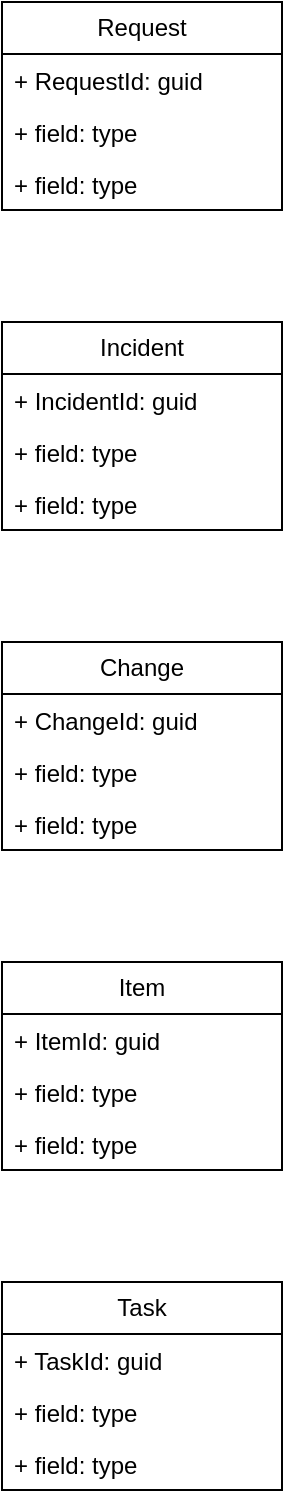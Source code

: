 <mxfile version="24.7.6">
  <diagram name="Page-1" id="N4LW5D4FZI1nTbNDdHMn">
    <mxGraphModel dx="773" dy="745" grid="1" gridSize="10" guides="1" tooltips="1" connect="1" arrows="1" fold="1" page="1" pageScale="1" pageWidth="850" pageHeight="1100" math="0" shadow="0">
      <root>
        <mxCell id="0" />
        <mxCell id="1" parent="0" />
        <mxCell id="m3s7P0suk50Bav9iXXIi-1" value="Request" style="swimlane;fontStyle=0;childLayout=stackLayout;horizontal=1;startSize=26;fillColor=none;horizontalStack=0;resizeParent=1;resizeParentMax=0;resizeLast=0;collapsible=1;marginBottom=0;whiteSpace=wrap;html=1;" vertex="1" parent="1">
          <mxGeometry x="40" y="40" width="140" height="104" as="geometry" />
        </mxCell>
        <mxCell id="m3s7P0suk50Bav9iXXIi-2" value="+ RequestId: guid" style="text;strokeColor=none;fillColor=none;align=left;verticalAlign=top;spacingLeft=4;spacingRight=4;overflow=hidden;rotatable=0;points=[[0,0.5],[1,0.5]];portConstraint=eastwest;whiteSpace=wrap;html=1;" vertex="1" parent="m3s7P0suk50Bav9iXXIi-1">
          <mxGeometry y="26" width="140" height="26" as="geometry" />
        </mxCell>
        <mxCell id="m3s7P0suk50Bav9iXXIi-3" value="+ field: type" style="text;strokeColor=none;fillColor=none;align=left;verticalAlign=top;spacingLeft=4;spacingRight=4;overflow=hidden;rotatable=0;points=[[0,0.5],[1,0.5]];portConstraint=eastwest;whiteSpace=wrap;html=1;" vertex="1" parent="m3s7P0suk50Bav9iXXIi-1">
          <mxGeometry y="52" width="140" height="26" as="geometry" />
        </mxCell>
        <mxCell id="m3s7P0suk50Bav9iXXIi-4" value="+ field: type" style="text;strokeColor=none;fillColor=none;align=left;verticalAlign=top;spacingLeft=4;spacingRight=4;overflow=hidden;rotatable=0;points=[[0,0.5],[1,0.5]];portConstraint=eastwest;whiteSpace=wrap;html=1;" vertex="1" parent="m3s7P0suk50Bav9iXXIi-1">
          <mxGeometry y="78" width="140" height="26" as="geometry" />
        </mxCell>
        <mxCell id="m3s7P0suk50Bav9iXXIi-5" value="Incident" style="swimlane;fontStyle=0;childLayout=stackLayout;horizontal=1;startSize=26;fillColor=none;horizontalStack=0;resizeParent=1;resizeParentMax=0;resizeLast=0;collapsible=1;marginBottom=0;whiteSpace=wrap;html=1;" vertex="1" parent="1">
          <mxGeometry x="40" y="200" width="140" height="104" as="geometry" />
        </mxCell>
        <mxCell id="m3s7P0suk50Bav9iXXIi-6" value="+ IncidentId: guid" style="text;strokeColor=none;fillColor=none;align=left;verticalAlign=top;spacingLeft=4;spacingRight=4;overflow=hidden;rotatable=0;points=[[0,0.5],[1,0.5]];portConstraint=eastwest;whiteSpace=wrap;html=1;" vertex="1" parent="m3s7P0suk50Bav9iXXIi-5">
          <mxGeometry y="26" width="140" height="26" as="geometry" />
        </mxCell>
        <mxCell id="m3s7P0suk50Bav9iXXIi-7" value="+ field: type" style="text;strokeColor=none;fillColor=none;align=left;verticalAlign=top;spacingLeft=4;spacingRight=4;overflow=hidden;rotatable=0;points=[[0,0.5],[1,0.5]];portConstraint=eastwest;whiteSpace=wrap;html=1;" vertex="1" parent="m3s7P0suk50Bav9iXXIi-5">
          <mxGeometry y="52" width="140" height="26" as="geometry" />
        </mxCell>
        <mxCell id="m3s7P0suk50Bav9iXXIi-8" value="+ field: type" style="text;strokeColor=none;fillColor=none;align=left;verticalAlign=top;spacingLeft=4;spacingRight=4;overflow=hidden;rotatable=0;points=[[0,0.5],[1,0.5]];portConstraint=eastwest;whiteSpace=wrap;html=1;" vertex="1" parent="m3s7P0suk50Bav9iXXIi-5">
          <mxGeometry y="78" width="140" height="26" as="geometry" />
        </mxCell>
        <mxCell id="m3s7P0suk50Bav9iXXIi-9" value="Change" style="swimlane;fontStyle=0;childLayout=stackLayout;horizontal=1;startSize=26;fillColor=none;horizontalStack=0;resizeParent=1;resizeParentMax=0;resizeLast=0;collapsible=1;marginBottom=0;whiteSpace=wrap;html=1;" vertex="1" parent="1">
          <mxGeometry x="40" y="360" width="140" height="104" as="geometry" />
        </mxCell>
        <mxCell id="m3s7P0suk50Bav9iXXIi-10" value="+ ChangeId: guid" style="text;strokeColor=none;fillColor=none;align=left;verticalAlign=top;spacingLeft=4;spacingRight=4;overflow=hidden;rotatable=0;points=[[0,0.5],[1,0.5]];portConstraint=eastwest;whiteSpace=wrap;html=1;" vertex="1" parent="m3s7P0suk50Bav9iXXIi-9">
          <mxGeometry y="26" width="140" height="26" as="geometry" />
        </mxCell>
        <mxCell id="m3s7P0suk50Bav9iXXIi-11" value="+ field: type" style="text;strokeColor=none;fillColor=none;align=left;verticalAlign=top;spacingLeft=4;spacingRight=4;overflow=hidden;rotatable=0;points=[[0,0.5],[1,0.5]];portConstraint=eastwest;whiteSpace=wrap;html=1;" vertex="1" parent="m3s7P0suk50Bav9iXXIi-9">
          <mxGeometry y="52" width="140" height="26" as="geometry" />
        </mxCell>
        <mxCell id="m3s7P0suk50Bav9iXXIi-12" value="+ field: type" style="text;strokeColor=none;fillColor=none;align=left;verticalAlign=top;spacingLeft=4;spacingRight=4;overflow=hidden;rotatable=0;points=[[0,0.5],[1,0.5]];portConstraint=eastwest;whiteSpace=wrap;html=1;" vertex="1" parent="m3s7P0suk50Bav9iXXIi-9">
          <mxGeometry y="78" width="140" height="26" as="geometry" />
        </mxCell>
        <mxCell id="m3s7P0suk50Bav9iXXIi-13" value="Item" style="swimlane;fontStyle=0;childLayout=stackLayout;horizontal=1;startSize=26;fillColor=none;horizontalStack=0;resizeParent=1;resizeParentMax=0;resizeLast=0;collapsible=1;marginBottom=0;whiteSpace=wrap;html=1;" vertex="1" parent="1">
          <mxGeometry x="40" y="520" width="140" height="104" as="geometry" />
        </mxCell>
        <mxCell id="m3s7P0suk50Bav9iXXIi-14" value="+ ItemId: guid" style="text;strokeColor=none;fillColor=none;align=left;verticalAlign=top;spacingLeft=4;spacingRight=4;overflow=hidden;rotatable=0;points=[[0,0.5],[1,0.5]];portConstraint=eastwest;whiteSpace=wrap;html=1;" vertex="1" parent="m3s7P0suk50Bav9iXXIi-13">
          <mxGeometry y="26" width="140" height="26" as="geometry" />
        </mxCell>
        <mxCell id="m3s7P0suk50Bav9iXXIi-15" value="+ field: type" style="text;strokeColor=none;fillColor=none;align=left;verticalAlign=top;spacingLeft=4;spacingRight=4;overflow=hidden;rotatable=0;points=[[0,0.5],[1,0.5]];portConstraint=eastwest;whiteSpace=wrap;html=1;" vertex="1" parent="m3s7P0suk50Bav9iXXIi-13">
          <mxGeometry y="52" width="140" height="26" as="geometry" />
        </mxCell>
        <mxCell id="m3s7P0suk50Bav9iXXIi-16" value="+ field: type" style="text;strokeColor=none;fillColor=none;align=left;verticalAlign=top;spacingLeft=4;spacingRight=4;overflow=hidden;rotatable=0;points=[[0,0.5],[1,0.5]];portConstraint=eastwest;whiteSpace=wrap;html=1;" vertex="1" parent="m3s7P0suk50Bav9iXXIi-13">
          <mxGeometry y="78" width="140" height="26" as="geometry" />
        </mxCell>
        <mxCell id="m3s7P0suk50Bav9iXXIi-17" value="Task" style="swimlane;fontStyle=0;childLayout=stackLayout;horizontal=1;startSize=26;fillColor=none;horizontalStack=0;resizeParent=1;resizeParentMax=0;resizeLast=0;collapsible=1;marginBottom=0;whiteSpace=wrap;html=1;" vertex="1" parent="1">
          <mxGeometry x="40" y="680" width="140" height="104" as="geometry" />
        </mxCell>
        <mxCell id="m3s7P0suk50Bav9iXXIi-18" value="+ TaskId: guid" style="text;strokeColor=none;fillColor=none;align=left;verticalAlign=top;spacingLeft=4;spacingRight=4;overflow=hidden;rotatable=0;points=[[0,0.5],[1,0.5]];portConstraint=eastwest;whiteSpace=wrap;html=1;" vertex="1" parent="m3s7P0suk50Bav9iXXIi-17">
          <mxGeometry y="26" width="140" height="26" as="geometry" />
        </mxCell>
        <mxCell id="m3s7P0suk50Bav9iXXIi-19" value="+ field: type" style="text;strokeColor=none;fillColor=none;align=left;verticalAlign=top;spacingLeft=4;spacingRight=4;overflow=hidden;rotatable=0;points=[[0,0.5],[1,0.5]];portConstraint=eastwest;whiteSpace=wrap;html=1;" vertex="1" parent="m3s7P0suk50Bav9iXXIi-17">
          <mxGeometry y="52" width="140" height="26" as="geometry" />
        </mxCell>
        <mxCell id="m3s7P0suk50Bav9iXXIi-20" value="+ field: type" style="text;strokeColor=none;fillColor=none;align=left;verticalAlign=top;spacingLeft=4;spacingRight=4;overflow=hidden;rotatable=0;points=[[0,0.5],[1,0.5]];portConstraint=eastwest;whiteSpace=wrap;html=1;" vertex="1" parent="m3s7P0suk50Bav9iXXIi-17">
          <mxGeometry y="78" width="140" height="26" as="geometry" />
        </mxCell>
      </root>
    </mxGraphModel>
  </diagram>
</mxfile>

